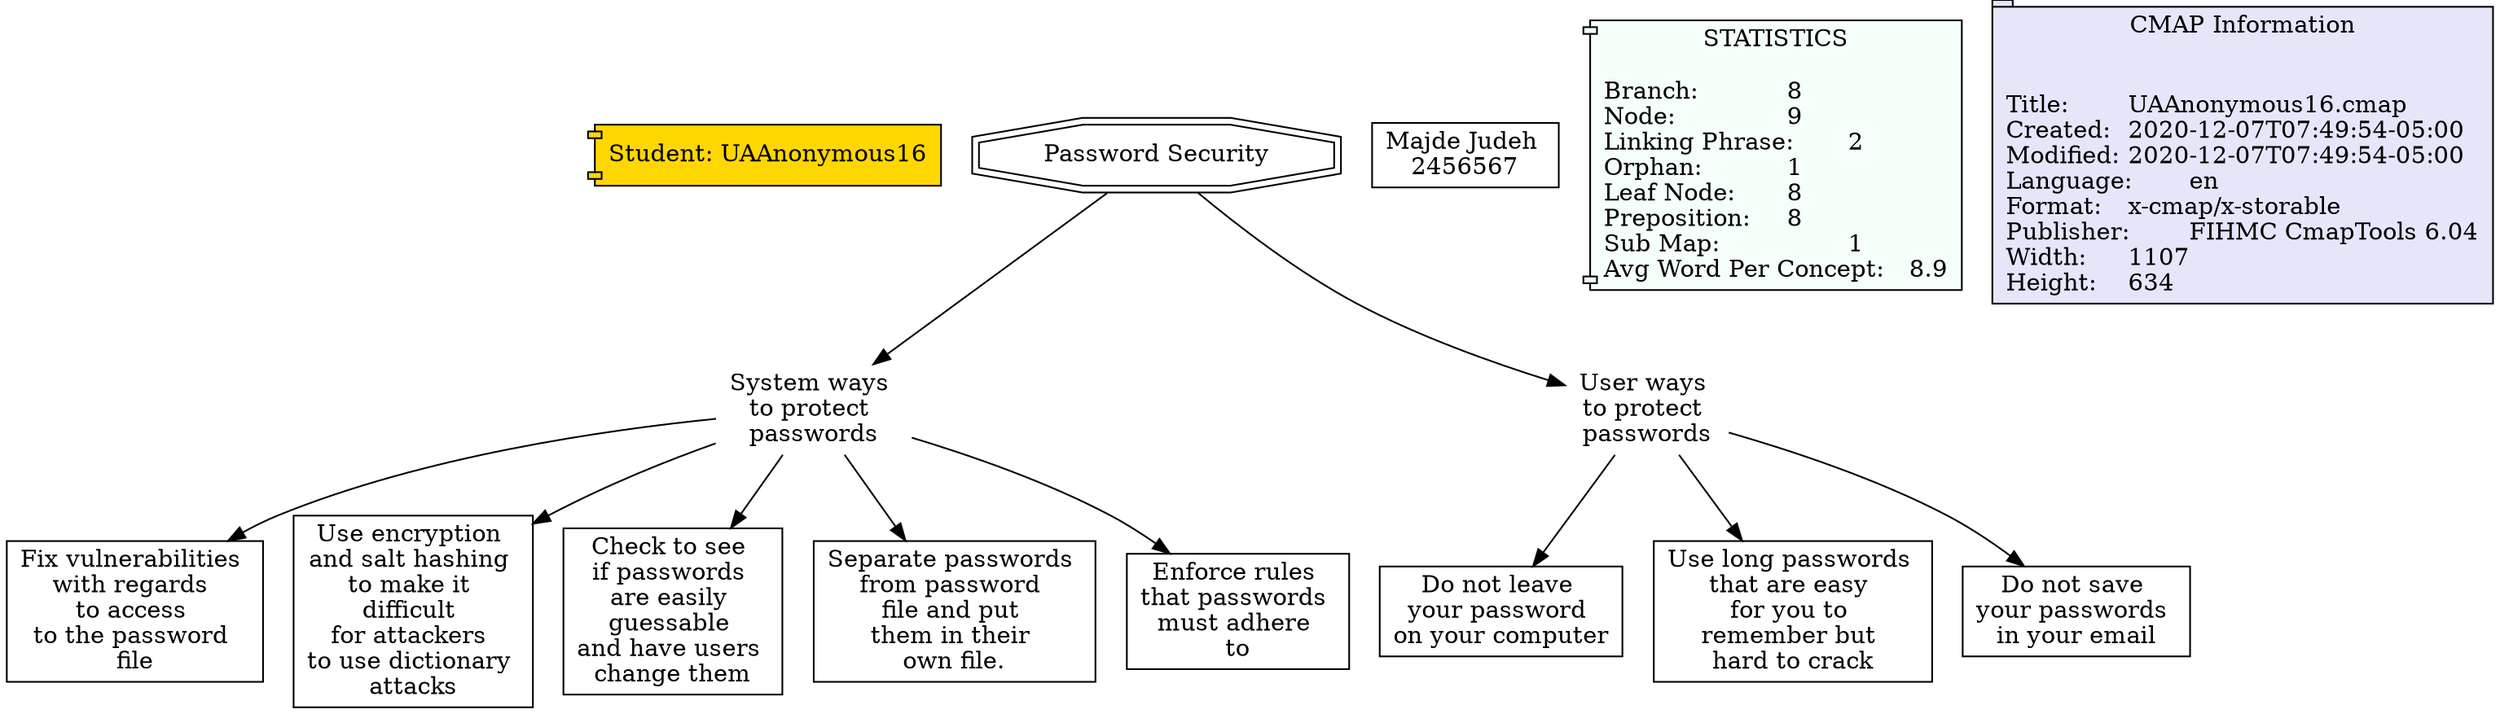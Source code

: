 // The Round Table
digraph {
	Student [label="Student: UAAnonymous16" fillcolor=gold shape=component style=filled]
	"1RRCV8HBR-SXX7CK-RH" [label="System ways 
to protect 
passwords" shape=none]
	"1RRCVHSLP-FR0F7L-1BM" [label="Fix vulnerabilities 
with regards 
to access 
to the password 
file" fillcolor=white shape=rect style=filled]
	"1RRCV8HBR-SXX7CK-RH" -> "1RRCVHSLP-FR0F7L-1BM" [constraint=true]
	"1RRCV8HBR-SXX7CK-RH" [label="System ways 
to protect 
passwords" shape=none]
	"1RRCVB1P4-V67X4F-WW" [label="Use encryption 
and salt hashing 
to make it 
difficult 
for attackers 
to use dictionary 
attacks" fillcolor=white shape=rect style=filled]
	"1RRCV8HBR-SXX7CK-RH" -> "1RRCVB1P4-V67X4F-WW" [constraint=true]
	"1RRCVFQRT-1QHYWHB-130" [label="User ways 
to protect 
passwords" shape=none]
	"1RRCVL00V-2BHNY37-1L8" [label="Do not leave 
your password 
on your computer
" fillcolor=white shape=rect style=filled]
	"1RRCVFQRT-1QHYWHB-130" -> "1RRCVL00V-2BHNY37-1L8" [constraint=true]
	"1RRCV7WZL-DP1JQT-PN" [label="Password Security
" fillcolor=white shape=doubleoctagon style=filled]
	"1RRCV8HBR-SXX7CK-RH" [label="System ways 
to protect 
passwords" shape=none]
	"1RRCV7WZL-DP1JQT-PN" -> "1RRCV8HBR-SXX7CK-RH" [constraint=true]
	"1RRCV7WZL-DP1JQT-PN" [label="Password Security
" fillcolor=white shape=doubleoctagon style=filled]
	"1RRCVFQRT-1QHYWHB-130" [label="User ways 
to protect 
passwords" shape=none]
	"1RRCV7WZL-DP1JQT-PN" -> "1RRCVFQRT-1QHYWHB-130" [constraint=true]
	"1RRCV8HBR-SXX7CK-RH" [label="System ways 
to protect 
passwords" shape=none]
	"1RRCVN4DN-1NJQ1SQ-1R0" [label="Check to see 
if passwords 
are easily 
guessable 
and have users 
change them
" fillcolor=white shape=rect style=filled]
	"1RRCV8HBR-SXX7CK-RH" -> "1RRCVN4DN-1NJQ1SQ-1R0" [constraint=true]
	"1RRCVFQRT-1QHYWHB-130" [label="User ways 
to protect 
passwords" shape=none]
	"1RRCVFQRT-1Z817TB-12X" [label="Use long passwords 
that are easy 
for you to 
remember but 
hard to crack
" fillcolor=white shape=rect style=filled]
	"1RRCVFQRT-1QHYWHB-130" -> "1RRCVFQRT-1Z817TB-12X" [constraint=true]
	"1RRCVFQRT-1QHYWHB-130" [label="User ways 
to protect 
passwords" shape=none]
	"1RRCVK2M8-21M4CFD-1HW" [label="Do not save 
your passwords 
in your email
" fillcolor=white shape=rect style=filled]
	"1RRCVFQRT-1QHYWHB-130" -> "1RRCVK2M8-21M4CFD-1HW" [constraint=true]
	"1RRCV8HBR-SXX7CK-RH" [label="System ways 
to protect 
passwords" shape=none]
	"1RRCV8HBR-Q03DTZ-RD" [label="Separate passwords 
from password 
file and put 
them in their 
own file." fillcolor=white shape=rect style=filled]
	"1RRCV8HBR-SXX7CK-RH" -> "1RRCV8HBR-Q03DTZ-RD" [constraint=true]
	"1RRCV8HBR-SXX7CK-RH" [label="System ways 
to protect 
passwords" shape=none]
	"1RRCVC7ZG-25C2G5M-10T" [label="Enforce rules 
that passwords 
must adhere 
to" fillcolor=white shape=rect style=filled]
	"1RRCV8HBR-SXX7CK-RH" -> "1RRCVC7ZG-25C2G5M-10T" [constraint=true]
	"1RRCV6ZL2-Q8BSPX-M6" [label="Majde Judeh 
2456567" fillcolor=white shape=rect style=filled]
	statictics [label="STATISTICS
\lBranch:		8\lNode:		9\lLinking Phrase:	2\lOrphan:		1\lLeaf Node:	8\lPreposition:	8\lSub Map:		1\lAvg Word Per Concept:	8.9\l" Gsplines=true fillcolor="#F5FFFA" shape=component style=filled]
	file_info [label="CMAP Information

\lTitle:	UAAnonymous16.cmap\lCreated:	2020-12-07T07:49:54-05:00\lModified:	2020-12-07T07:49:54-05:00\lLanguage:	en\lFormat:	x-cmap/x-storable\lPublisher:	FIHMC CmapTools 6.04\lWidth:	1107\lHeight:	634\l" Gsplines=true fillcolor="#E6E6FA" shape=tab style=filled]
}
